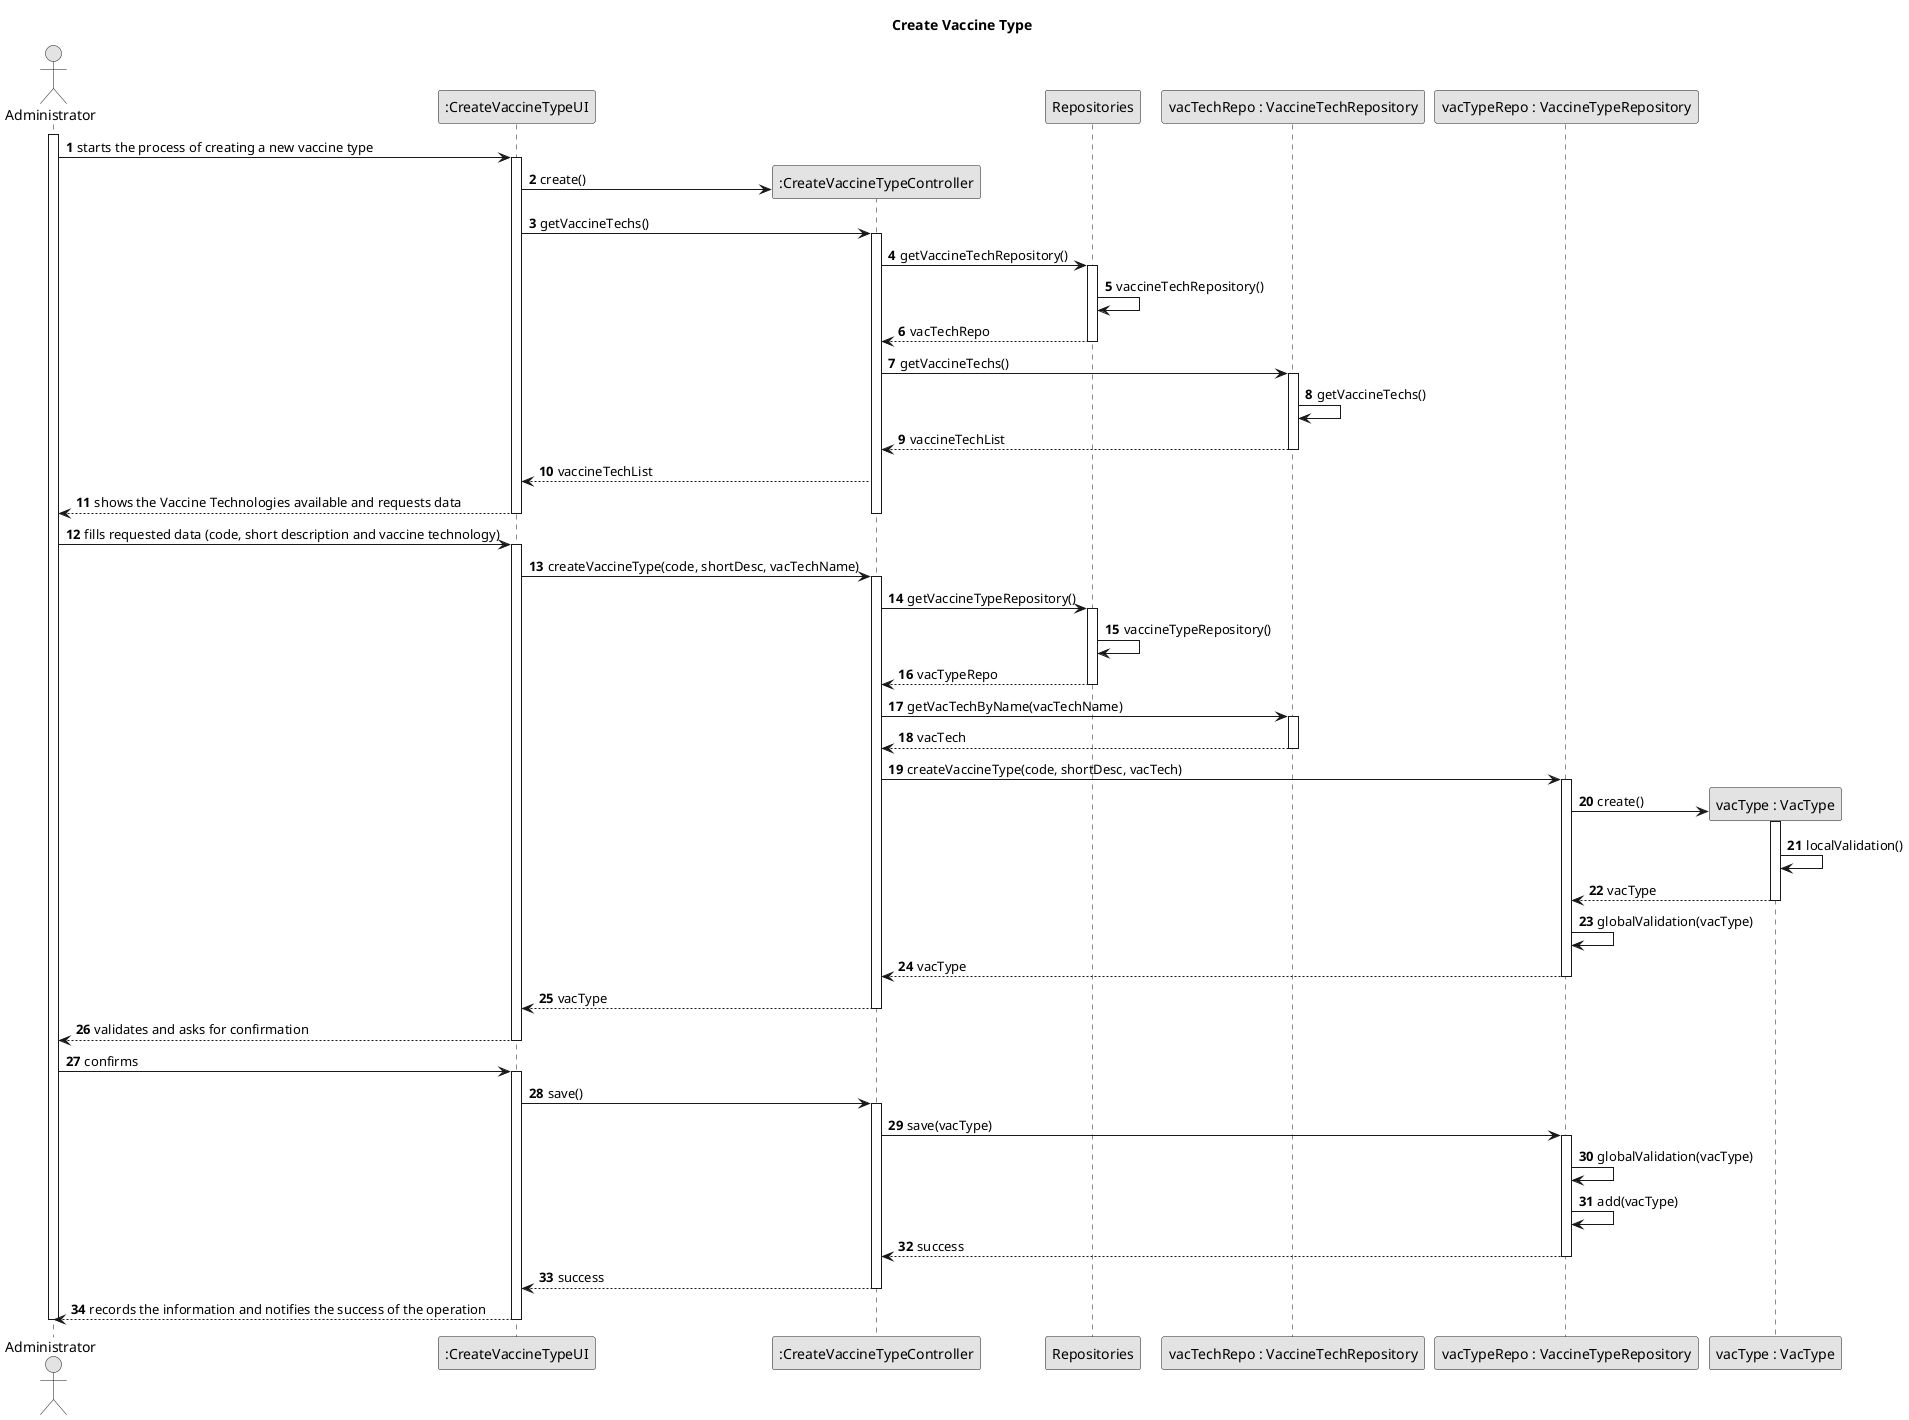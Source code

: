 @startuml
skinparam monochrome true
skinparam packageStyle rectangle
skinparam shadowing false

title Create Vaccine Type

autonumber

actor Administrator
participant ":CreateVaccineTypeUI" as ui
participant ":CreateVaccineTypeController" as ctrl
participant Repositories
participant "vacTechRepo : VaccineTechRepository" as vacTechRepo
participant "vacTypeRepo : VaccineTypeRepository" as vacTypeRepo
participant "vacType : VacType" as vacType

activate Administrator

    Administrator -> ui : starts the process of creating a new vaccine type
    activate ui
        ui -> ctrl** : create()
        ui -> ctrl : getVaccineTechs()
        activate ctrl
            ctrl -> Repositories : getVaccineTechRepository()
            activate Repositories
                Repositories -> Repositories : vaccineTechRepository()
                Repositories-->ctrl : vacTechRepo
            deactivate Repositories
            ctrl -> vacTechRepo : getVaccineTechs()
            activate vacTechRepo
                vacTechRepo -> vacTechRepo : getVaccineTechs()
                vacTechRepo --> ctrl : vaccineTechList
            deactivate vacTechRepo
            ctrl --> ui : vaccineTechList
            ui --> Administrator : shows the Vaccine Technologies available and requests data
        deactivate ctrl
    deactivate ui

    Administrator -> ui : fills requested data (code, short description and vaccine technology)
    activate ui
        ui -> ctrl : createVaccineType(code, shortDesc, vacTechName)
        activate ctrl
            ctrl -> Repositories : getVaccineTypeRepository()
            activate Repositories
                Repositories -> Repositories : vaccineTypeRepository()
                Repositories --> ctrl : vacTypeRepo
            deactivate Repositories
            ctrl -> vacTechRepo : getVacTechByName(vacTechName)
            activate vacTechRepo
                vacTechRepo --> ctrl : vacTech
            deactivate vacTechRepo
            ctrl -> vacTypeRepo : createVaccineType(code, shortDesc, vacTech)
            activate vacTypeRepo
                vacTypeRepo -> vacType** : create()
                activate vacType
                    vacType -> vacType : localValidation()
                    vacType --> vacTypeRepo : vacType
                deactivate vacType
                vacTypeRepo -> vacTypeRepo : globalValidation(vacType)
                vacTypeRepo --> ctrl : vacType
            deactivate vacTypeRepo
            ctrl --> ui : vacType
        deactivate ctrl
        ui --> Administrator : validates and asks for confirmation
    deactivate ui

    Administrator -> ui : confirms
    activate ui
        ui -> ctrl : save()
        activate ctrl
            ctrl -> vacTypeRepo : save(vacType)
            activate vacTypeRepo
                vacTypeRepo -> vacTypeRepo : globalValidation(vacType)
                vacTypeRepo -> vacTypeRepo : add(vacType)
                vacTypeRepo --> ctrl : success
            deactivate vacTypeRepo
            ctrl --> ui : success
        deactivate ctrl
        ui --> Administrator : records the information and notifies the success of the operation
    deactivate ui
deactivate Administrator

@enduml
